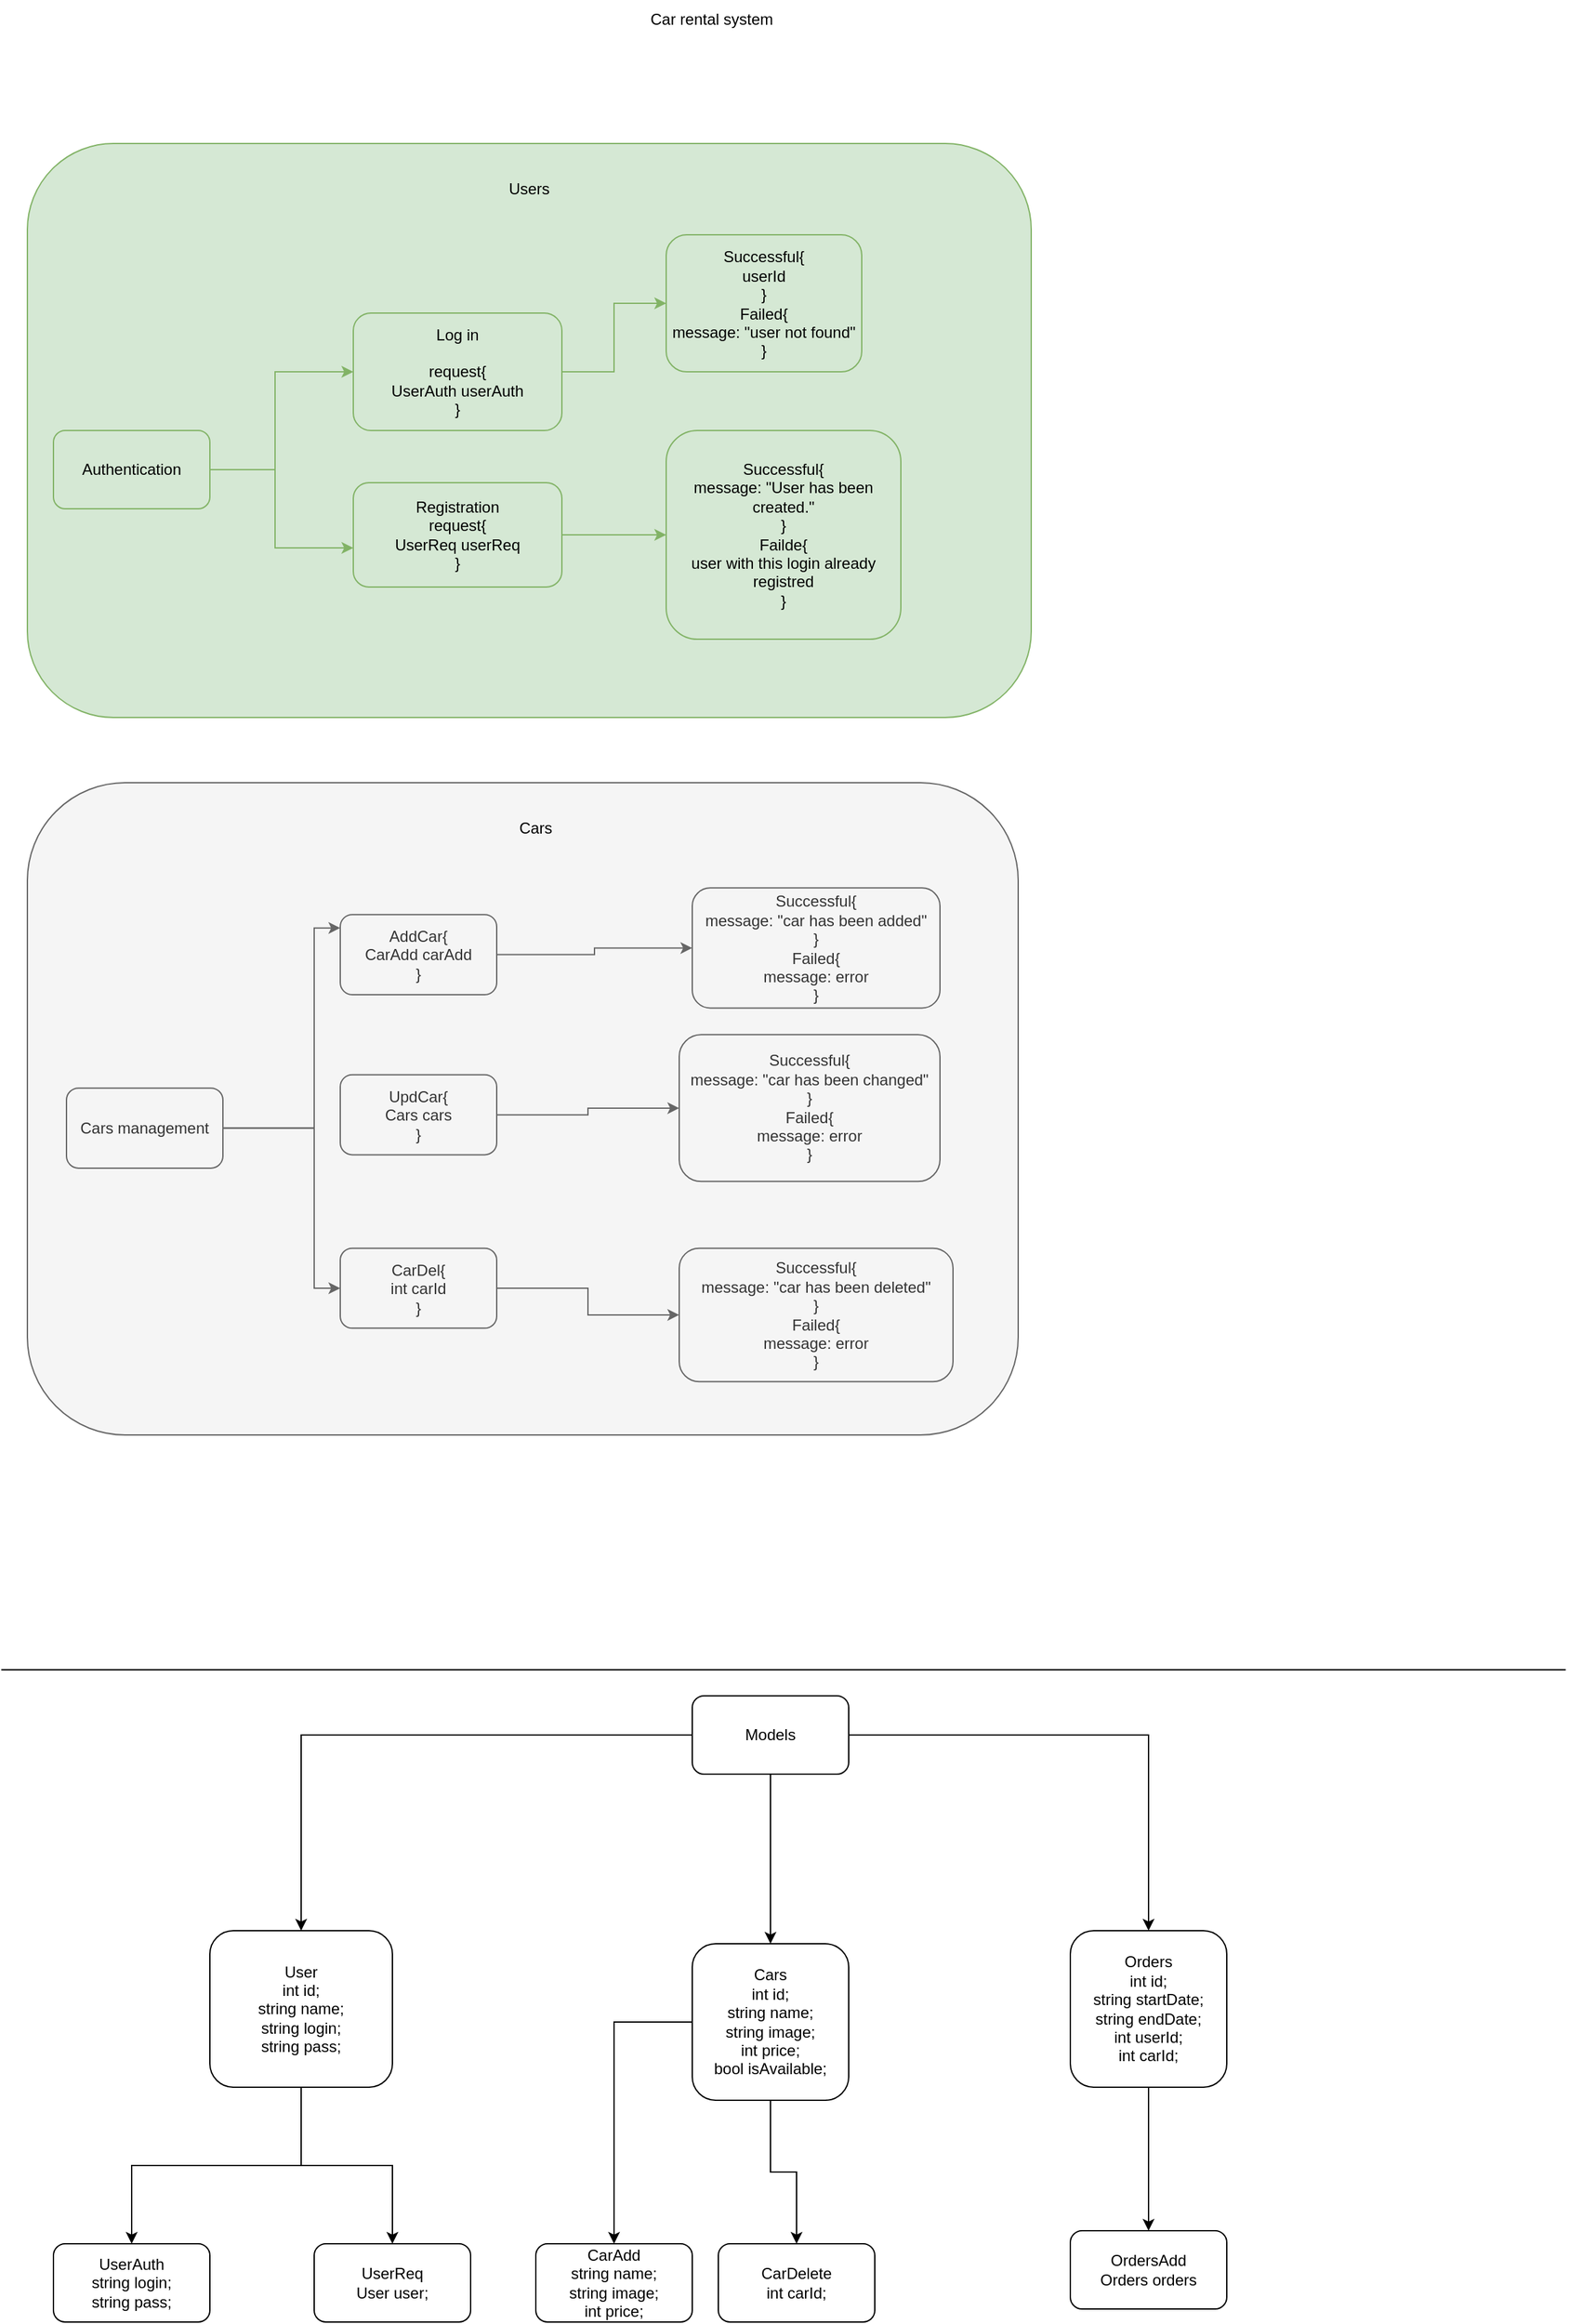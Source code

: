 <mxfile version="22.1.5" type="github">
  <diagram name="Страница — 1" id="gX5QVnBPWUQICoui4-p0">
    <mxGraphModel dx="2100" dy="1114" grid="1" gridSize="10" guides="1" tooltips="1" connect="1" arrows="1" fold="1" page="1" pageScale="1" pageWidth="1200" pageHeight="1600" math="0" shadow="0">
      <root>
        <mxCell id="0" />
        <mxCell id="1" parent="0" />
        <mxCell id="NpU9XMhVVGKhABVKQ77v-6" value="Car rental system" style="text;html=1;strokeColor=none;fillColor=none;align=center;verticalAlign=middle;whiteSpace=wrap;rounded=0;" parent="1" vertex="1">
          <mxGeometry x="450" width="210" height="30" as="geometry" />
        </mxCell>
        <mxCell id="NpU9XMhVVGKhABVKQ77v-9" value="" style="endArrow=none;html=1;rounded=0;" parent="1" edge="1">
          <mxGeometry width="50" height="50" relative="1" as="geometry">
            <mxPoint x="10" y="1280" as="sourcePoint" />
            <mxPoint x="1210" y="1280" as="targetPoint" />
          </mxGeometry>
        </mxCell>
        <mxCell id="NpU9XMhVVGKhABVKQ77v-12" value="" style="edgeStyle=orthogonalEdgeStyle;rounded=0;orthogonalLoop=1;jettySize=auto;html=1;" parent="1" source="NpU9XMhVVGKhABVKQ77v-10" target="NpU9XMhVVGKhABVKQ77v-11" edge="1">
          <mxGeometry relative="1" as="geometry" />
        </mxCell>
        <mxCell id="NpU9XMhVVGKhABVKQ77v-14" value="" style="edgeStyle=orthogonalEdgeStyle;rounded=0;orthogonalLoop=1;jettySize=auto;html=1;" parent="1" source="NpU9XMhVVGKhABVKQ77v-10" target="NpU9XMhVVGKhABVKQ77v-13" edge="1">
          <mxGeometry relative="1" as="geometry" />
        </mxCell>
        <mxCell id="NpU9XMhVVGKhABVKQ77v-16" value="" style="edgeStyle=orthogonalEdgeStyle;rounded=0;orthogonalLoop=1;jettySize=auto;html=1;" parent="1" source="NpU9XMhVVGKhABVKQ77v-10" target="NpU9XMhVVGKhABVKQ77v-15" edge="1">
          <mxGeometry relative="1" as="geometry" />
        </mxCell>
        <mxCell id="NpU9XMhVVGKhABVKQ77v-10" value="Models" style="rounded=1;whiteSpace=wrap;html=1;" parent="1" vertex="1">
          <mxGeometry x="540" y="1300" width="120" height="60" as="geometry" />
        </mxCell>
        <mxCell id="NpU9XMhVVGKhABVKQ77v-20" value="" style="edgeStyle=orthogonalEdgeStyle;rounded=0;orthogonalLoop=1;jettySize=auto;html=1;" parent="1" source="NpU9XMhVVGKhABVKQ77v-11" target="NpU9XMhVVGKhABVKQ77v-19" edge="1">
          <mxGeometry relative="1" as="geometry" />
        </mxCell>
        <mxCell id="NpU9XMhVVGKhABVKQ77v-26" value="" style="edgeStyle=orthogonalEdgeStyle;rounded=0;orthogonalLoop=1;jettySize=auto;html=1;" parent="1" source="NpU9XMhVVGKhABVKQ77v-11" target="NpU9XMhVVGKhABVKQ77v-25" edge="1">
          <mxGeometry relative="1" as="geometry" />
        </mxCell>
        <mxCell id="NpU9XMhVVGKhABVKQ77v-11" value="User&lt;br&gt;int id;&lt;br&gt;string name;&lt;br&gt;string login;&lt;br&gt;string pass;&lt;br&gt;" style="whiteSpace=wrap;html=1;rounded=1;" parent="1" vertex="1">
          <mxGeometry x="170" y="1480" width="140" height="120" as="geometry" />
        </mxCell>
        <mxCell id="NpU9XMhVVGKhABVKQ77v-22" value="" style="edgeStyle=orthogonalEdgeStyle;rounded=0;orthogonalLoop=1;jettySize=auto;html=1;" parent="1" source="NpU9XMhVVGKhABVKQ77v-13" target="NpU9XMhVVGKhABVKQ77v-21" edge="1">
          <mxGeometry relative="1" as="geometry">
            <Array as="points">
              <mxPoint x="480" y="1550" />
            </Array>
          </mxGeometry>
        </mxCell>
        <mxCell id="h4NKM3wreXdGoletls02-11" value="" style="edgeStyle=orthogonalEdgeStyle;rounded=0;orthogonalLoop=1;jettySize=auto;html=1;" edge="1" parent="1" source="NpU9XMhVVGKhABVKQ77v-13" target="h4NKM3wreXdGoletls02-10">
          <mxGeometry relative="1" as="geometry" />
        </mxCell>
        <mxCell id="NpU9XMhVVGKhABVKQ77v-13" value="Cars&lt;br&gt;int id;&lt;br&gt;string name;&lt;br&gt;string image;&lt;br&gt;int price;&lt;br&gt;bool isAvailable;" style="whiteSpace=wrap;html=1;rounded=1;" parent="1" vertex="1">
          <mxGeometry x="540" y="1490" width="120" height="120" as="geometry" />
        </mxCell>
        <mxCell id="NpU9XMhVVGKhABVKQ77v-28" value="" style="edgeStyle=orthogonalEdgeStyle;rounded=0;orthogonalLoop=1;jettySize=auto;html=1;" parent="1" source="NpU9XMhVVGKhABVKQ77v-15" target="NpU9XMhVVGKhABVKQ77v-27" edge="1">
          <mxGeometry relative="1" as="geometry" />
        </mxCell>
        <mxCell id="NpU9XMhVVGKhABVKQ77v-15" value="Orders&lt;br&gt;int id;&lt;br&gt;string startDate;&lt;br&gt;string endDate;&lt;br&gt;int userId;&lt;br&gt;int carId;" style="whiteSpace=wrap;html=1;rounded=1;" parent="1" vertex="1">
          <mxGeometry x="830" y="1480" width="120" height="120" as="geometry" />
        </mxCell>
        <mxCell id="NpU9XMhVVGKhABVKQ77v-19" value="UserAuth&lt;br&gt;string login;&lt;br&gt;string pass;" style="whiteSpace=wrap;html=1;rounded=1;" parent="1" vertex="1">
          <mxGeometry x="50" y="1720" width="120" height="60" as="geometry" />
        </mxCell>
        <mxCell id="NpU9XMhVVGKhABVKQ77v-21" value="CarAdd&lt;br&gt;string name;&lt;br&gt;string image;&lt;br&gt;int price;" style="whiteSpace=wrap;html=1;rounded=1;" parent="1" vertex="1">
          <mxGeometry x="420" y="1720" width="120" height="60" as="geometry" />
        </mxCell>
        <mxCell id="NpU9XMhVVGKhABVKQ77v-25" value="UserReq&lt;br&gt;User user;" style="whiteSpace=wrap;html=1;rounded=1;" parent="1" vertex="1">
          <mxGeometry x="250" y="1720" width="120" height="60" as="geometry" />
        </mxCell>
        <mxCell id="NpU9XMhVVGKhABVKQ77v-27" value="OrdersAdd&lt;br&gt;Orders orders" style="whiteSpace=wrap;html=1;rounded=1;" parent="1" vertex="1">
          <mxGeometry x="830" y="1710" width="120" height="60" as="geometry" />
        </mxCell>
        <mxCell id="h4NKM3wreXdGoletls02-10" value="CarDelete&lt;br&gt;int carId;" style="whiteSpace=wrap;html=1;rounded=1;" vertex="1" parent="1">
          <mxGeometry x="560" y="1720" width="120" height="60" as="geometry" />
        </mxCell>
        <mxCell id="h4NKM3wreXdGoletls02-38" value="" style="group" vertex="1" connectable="0" parent="1">
          <mxGeometry x="30" y="600" width="760" height="500" as="geometry" />
        </mxCell>
        <mxCell id="h4NKM3wreXdGoletls02-34" value="" style="rounded=1;whiteSpace=wrap;html=1;fillColor=#f5f5f5;strokeColor=#666666;fontColor=#333333;" vertex="1" parent="h4NKM3wreXdGoletls02-38">
          <mxGeometry width="760" height="500" as="geometry" />
        </mxCell>
        <mxCell id="h4NKM3wreXdGoletls02-21" value="Cars management" style="rounded=1;whiteSpace=wrap;html=1;fillColor=#f5f5f5;strokeColor=#666666;fontColor=#333333;" vertex="1" parent="h4NKM3wreXdGoletls02-38">
          <mxGeometry x="30" y="234.091" width="120" height="61.364" as="geometry" />
        </mxCell>
        <mxCell id="h4NKM3wreXdGoletls02-23" value="AddCar{&lt;br&gt;CarAdd carAdd&lt;br&gt;}" style="whiteSpace=wrap;html=1;rounded=1;fillColor=#f5f5f5;strokeColor=#666666;fontColor=#333333;" vertex="1" parent="h4NKM3wreXdGoletls02-38">
          <mxGeometry x="240" y="101.136" width="120" height="61.364" as="geometry" />
        </mxCell>
        <mxCell id="h4NKM3wreXdGoletls02-19" value="" style="edgeStyle=orthogonalEdgeStyle;rounded=0;orthogonalLoop=1;jettySize=auto;html=1;fillColor=#f5f5f5;strokeColor=#666666;" edge="1" parent="h4NKM3wreXdGoletls02-38" source="h4NKM3wreXdGoletls02-21" target="h4NKM3wreXdGoletls02-23">
          <mxGeometry relative="1" as="geometry">
            <Array as="points">
              <mxPoint x="220" y="264.773" />
              <mxPoint x="220" y="111.364" />
            </Array>
          </mxGeometry>
        </mxCell>
        <mxCell id="h4NKM3wreXdGoletls02-25" value="UpdCar{&lt;br&gt;Cars cars&lt;br&gt;}" style="whiteSpace=wrap;html=1;rounded=1;fillColor=#f5f5f5;strokeColor=#666666;fontColor=#333333;" vertex="1" parent="h4NKM3wreXdGoletls02-38">
          <mxGeometry x="240" y="223.864" width="120" height="61.364" as="geometry" />
        </mxCell>
        <mxCell id="h4NKM3wreXdGoletls02-22" value="" style="edgeStyle=orthogonalEdgeStyle;rounded=0;orthogonalLoop=1;jettySize=auto;html=1;fillColor=#f5f5f5;strokeColor=#666666;" edge="1" parent="h4NKM3wreXdGoletls02-38" source="h4NKM3wreXdGoletls02-23" target="h4NKM3wreXdGoletls02-26">
          <mxGeometry relative="1" as="geometry" />
        </mxCell>
        <mxCell id="h4NKM3wreXdGoletls02-24" value="" style="edgeStyle=orthogonalEdgeStyle;rounded=0;orthogonalLoop=1;jettySize=auto;html=1;fillColor=#f5f5f5;strokeColor=#666666;" edge="1" parent="h4NKM3wreXdGoletls02-38" source="h4NKM3wreXdGoletls02-25" target="h4NKM3wreXdGoletls02-27">
          <mxGeometry relative="1" as="geometry" />
        </mxCell>
        <mxCell id="h4NKM3wreXdGoletls02-29" value="CarDel{&lt;br&gt;int carId&lt;br&gt;}" style="whiteSpace=wrap;html=1;rounded=1;fillColor=#f5f5f5;strokeColor=#666666;fontColor=#333333;" vertex="1" parent="h4NKM3wreXdGoletls02-38">
          <mxGeometry x="240" y="356.818" width="120" height="61.364" as="geometry" />
        </mxCell>
        <mxCell id="h4NKM3wreXdGoletls02-20" value="" style="edgeStyle=orthogonalEdgeStyle;rounded=0;orthogonalLoop=1;jettySize=auto;html=1;fillColor=#f5f5f5;strokeColor=#666666;" edge="1" parent="h4NKM3wreXdGoletls02-38" source="h4NKM3wreXdGoletls02-21" target="h4NKM3wreXdGoletls02-29">
          <mxGeometry relative="1" as="geometry">
            <Array as="points">
              <mxPoint x="220" y="264.773" />
              <mxPoint x="220" y="387.5" />
            </Array>
          </mxGeometry>
        </mxCell>
        <mxCell id="h4NKM3wreXdGoletls02-30" value="Successful{&lt;br style=&quot;border-color: var(--border-color);&quot;&gt;message: &quot;car has been deleted&quot;&lt;br style=&quot;border-color: var(--border-color);&quot;&gt;}&lt;br style=&quot;border-color: var(--border-color);&quot;&gt;Failed{&lt;br style=&quot;border-color: var(--border-color);&quot;&gt;message: error&lt;br style=&quot;border-color: var(--border-color);&quot;&gt;}" style="whiteSpace=wrap;html=1;rounded=1;fillColor=#f5f5f5;strokeColor=#666666;fontColor=#333333;" vertex="1" parent="h4NKM3wreXdGoletls02-38">
          <mxGeometry x="500" y="356.818" width="210" height="102.273" as="geometry" />
        </mxCell>
        <mxCell id="h4NKM3wreXdGoletls02-28" value="" style="edgeStyle=orthogonalEdgeStyle;rounded=0;orthogonalLoop=1;jettySize=auto;html=1;fillColor=#f5f5f5;strokeColor=#666666;" edge="1" parent="h4NKM3wreXdGoletls02-38" source="h4NKM3wreXdGoletls02-29" target="h4NKM3wreXdGoletls02-30">
          <mxGeometry relative="1" as="geometry" />
        </mxCell>
        <mxCell id="h4NKM3wreXdGoletls02-27" value="Successful{&lt;br&gt;message: &quot;car has been changed&quot;&lt;br&gt;}&lt;br&gt;Failed{&lt;br&gt;message: error&lt;br&gt;}" style="whiteSpace=wrap;html=1;rounded=1;fillColor=#f5f5f5;strokeColor=#666666;fontColor=#333333;" vertex="1" parent="h4NKM3wreXdGoletls02-38">
          <mxGeometry x="500" y="193.182" width="200" height="112.5" as="geometry" />
        </mxCell>
        <mxCell id="h4NKM3wreXdGoletls02-26" value="Successful{&lt;br&gt;message: &quot;car has been added&quot;&lt;br&gt;}&lt;br&gt;Failed{&lt;br&gt;message: error&lt;br&gt;}" style="whiteSpace=wrap;html=1;rounded=1;fillColor=#f5f5f5;strokeColor=#666666;fontColor=#333333;" vertex="1" parent="h4NKM3wreXdGoletls02-38">
          <mxGeometry x="510" y="80.682" width="190" height="92.045" as="geometry" />
        </mxCell>
        <mxCell id="h4NKM3wreXdGoletls02-37" value="Cars" style="text;html=1;strokeColor=none;fillColor=none;align=center;verticalAlign=middle;whiteSpace=wrap;rounded=0;" vertex="1" parent="h4NKM3wreXdGoletls02-38">
          <mxGeometry x="360" y="20" width="60" height="30" as="geometry" />
        </mxCell>
        <mxCell id="h4NKM3wreXdGoletls02-41" value="" style="group" vertex="1" connectable="0" parent="1">
          <mxGeometry x="30" y="110" width="770" height="440" as="geometry" />
        </mxCell>
        <mxCell id="h4NKM3wreXdGoletls02-39" value="" style="rounded=1;whiteSpace=wrap;html=1;fillColor=#d5e8d4;strokeColor=#82b366;" vertex="1" parent="h4NKM3wreXdGoletls02-41">
          <mxGeometry width="770" height="440" as="geometry" />
        </mxCell>
        <mxCell id="NpU9XMhVVGKhABVKQ77v-34" value="" style="edgeStyle=orthogonalEdgeStyle;rounded=0;orthogonalLoop=1;jettySize=auto;html=1;fillColor=#d5e8d4;strokeColor=#82b366;" parent="h4NKM3wreXdGoletls02-41" target="NpU9XMhVVGKhABVKQ77v-33" edge="1">
          <mxGeometry relative="1" as="geometry">
            <mxPoint x="110.0" y="250.037" as="sourcePoint" />
            <Array as="points">
              <mxPoint x="190" y="250" />
              <mxPoint x="190" y="310" />
            </Array>
          </mxGeometry>
        </mxCell>
        <mxCell id="NpU9XMhVVGKhABVKQ77v-5" value="Authentication" style="rounded=1;whiteSpace=wrap;html=1;fillColor=#d5e8d4;strokeColor=#82b366;" parent="h4NKM3wreXdGoletls02-41" vertex="1">
          <mxGeometry x="20" y="220" width="120" height="60" as="geometry" />
        </mxCell>
        <mxCell id="NpU9XMhVVGKhABVKQ77v-7" value="Log in&lt;br&gt;&lt;br&gt;request{&lt;br&gt;UserAuth userAuth&lt;br&gt;}" style="whiteSpace=wrap;html=1;rounded=1;fillColor=#d5e8d4;strokeColor=#82b366;" parent="h4NKM3wreXdGoletls02-41" vertex="1">
          <mxGeometry x="250" y="130" width="160" height="90" as="geometry" />
        </mxCell>
        <mxCell id="NpU9XMhVVGKhABVKQ77v-31" value="" style="edgeStyle=orthogonalEdgeStyle;rounded=0;orthogonalLoop=1;jettySize=auto;html=1;fillColor=#d5e8d4;strokeColor=#82b366;" parent="h4NKM3wreXdGoletls02-41" source="NpU9XMhVVGKhABVKQ77v-5" target="NpU9XMhVVGKhABVKQ77v-7" edge="1">
          <mxGeometry relative="1" as="geometry">
            <Array as="points">
              <mxPoint x="190" y="250" />
              <mxPoint x="190" y="175" />
            </Array>
          </mxGeometry>
        </mxCell>
        <mxCell id="NpU9XMhVVGKhABVKQ77v-29" value="Successful{&lt;br&gt;userId&lt;br&gt;}&lt;br&gt;Failed{&lt;br&gt;message: &quot;user not found&lt;span style=&quot;background-color: initial;&quot;&gt;&quot;&lt;br&gt;&lt;/span&gt;}" style="whiteSpace=wrap;html=1;rounded=1;fillColor=#d5e8d4;strokeColor=#82b366;" parent="h4NKM3wreXdGoletls02-41" vertex="1">
          <mxGeometry x="490" y="70" width="150" height="105" as="geometry" />
        </mxCell>
        <mxCell id="NpU9XMhVVGKhABVKQ77v-30" value="" style="edgeStyle=orthogonalEdgeStyle;rounded=0;orthogonalLoop=1;jettySize=auto;html=1;fillColor=#d5e8d4;strokeColor=#82b366;" parent="h4NKM3wreXdGoletls02-41" source="NpU9XMhVVGKhABVKQ77v-7" target="NpU9XMhVVGKhABVKQ77v-29" edge="1">
          <mxGeometry relative="1" as="geometry" />
        </mxCell>
        <mxCell id="NpU9XMhVVGKhABVKQ77v-33" value="Registration&lt;br&gt;request{&lt;br&gt;UserReq userReq&lt;br&gt;}" style="whiteSpace=wrap;html=1;rounded=1;fillColor=#d5e8d4;strokeColor=#82b366;" parent="h4NKM3wreXdGoletls02-41" vertex="1">
          <mxGeometry x="250" y="260" width="160" height="80" as="geometry" />
        </mxCell>
        <mxCell id="NpU9XMhVVGKhABVKQ77v-36" value="Successful{&lt;br&gt;message: &quot;User has been created.&lt;span style=&quot;background-color: initial;&quot;&gt;&quot;&lt;/span&gt;&lt;br&gt;}&lt;br&gt;Failde{&lt;br&gt;user with this login already registred&lt;br&gt;}" style="whiteSpace=wrap;html=1;rounded=1;fillColor=#d5e8d4;strokeColor=#82b366;" parent="h4NKM3wreXdGoletls02-41" vertex="1">
          <mxGeometry x="490" y="220" width="180" height="160" as="geometry" />
        </mxCell>
        <mxCell id="NpU9XMhVVGKhABVKQ77v-37" value="" style="edgeStyle=orthogonalEdgeStyle;rounded=0;orthogonalLoop=1;jettySize=auto;html=1;fillColor=#d5e8d4;strokeColor=#82b366;" parent="h4NKM3wreXdGoletls02-41" source="NpU9XMhVVGKhABVKQ77v-33" target="NpU9XMhVVGKhABVKQ77v-36" edge="1">
          <mxGeometry relative="1" as="geometry" />
        </mxCell>
        <mxCell id="h4NKM3wreXdGoletls02-40" value="Users" style="text;html=1;strokeColor=none;fillColor=none;align=center;verticalAlign=middle;whiteSpace=wrap;rounded=0;" vertex="1" parent="h4NKM3wreXdGoletls02-41">
          <mxGeometry x="355" y="20" width="60" height="30" as="geometry" />
        </mxCell>
      </root>
    </mxGraphModel>
  </diagram>
</mxfile>
